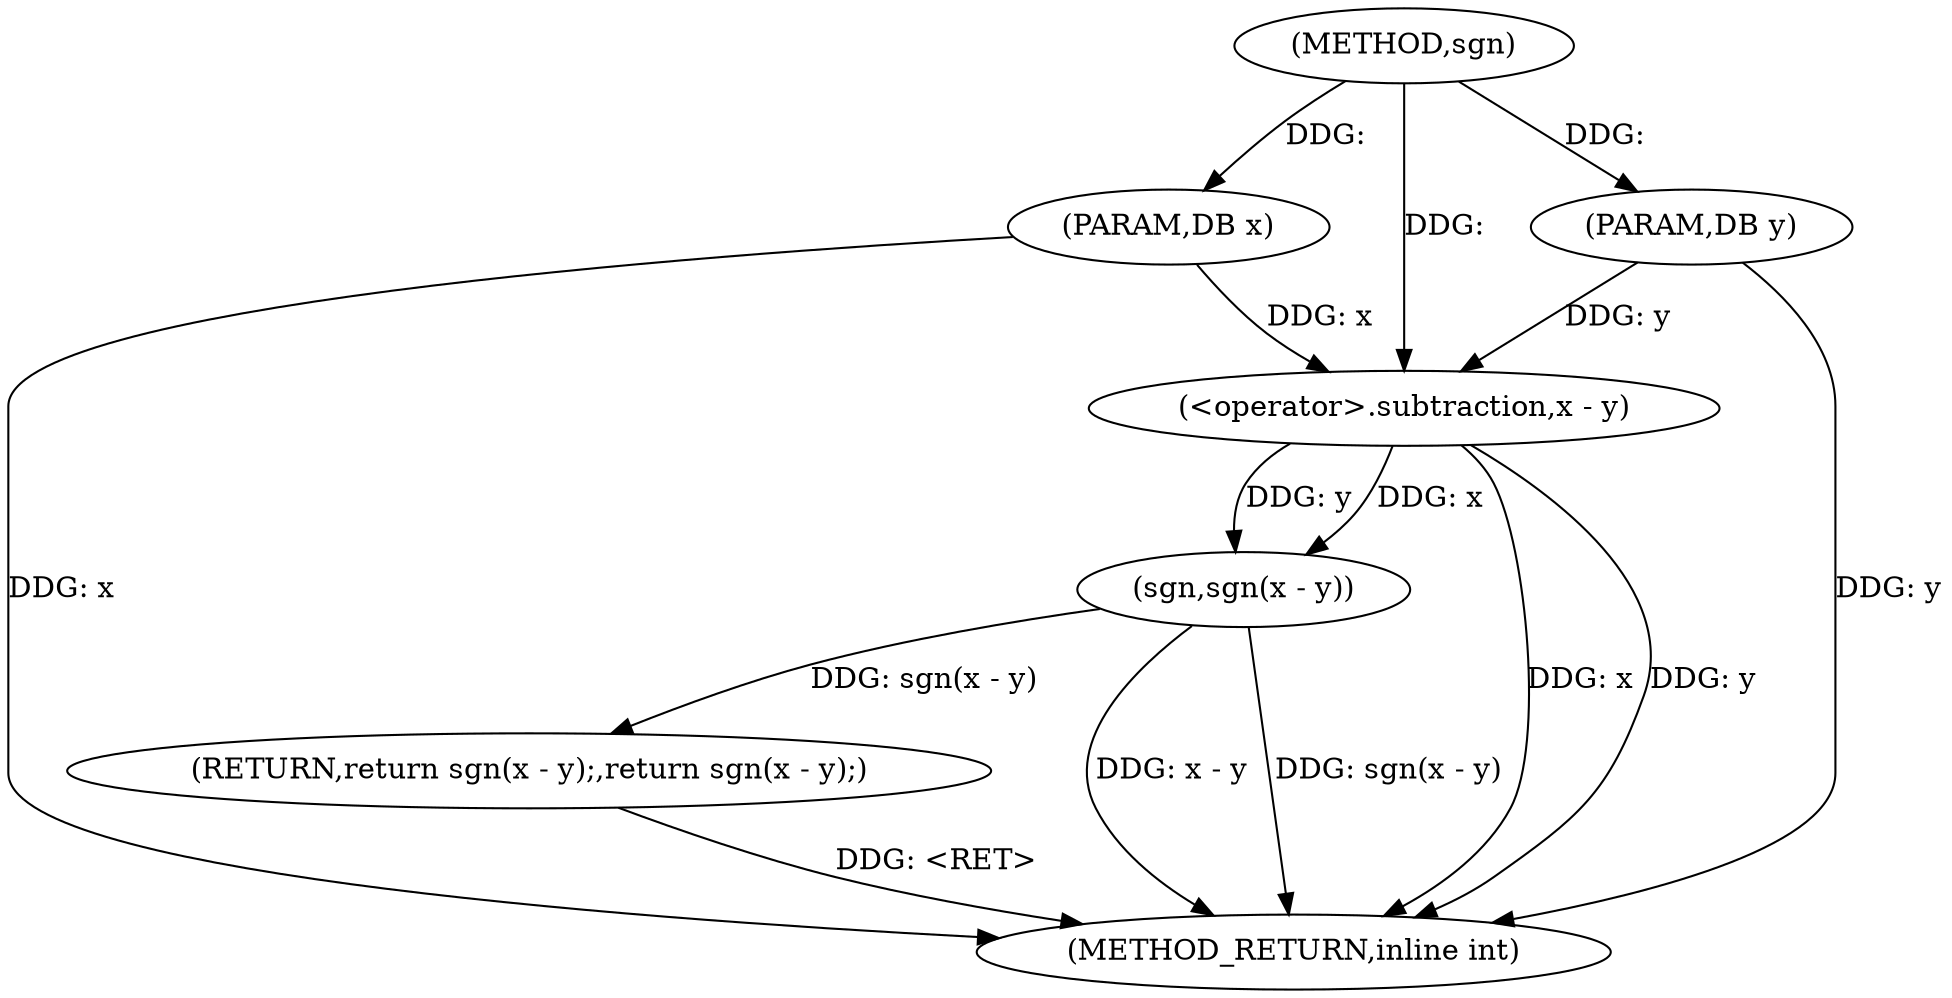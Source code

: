 digraph "sgn" {  
"1001553" [label = "(METHOD,sgn)" ]
"1001562" [label = "(METHOD_RETURN,inline int)" ]
"1001554" [label = "(PARAM,DB x)" ]
"1001555" [label = "(PARAM,DB y)" ]
"1001557" [label = "(RETURN,return sgn(x - y);,return sgn(x - y);)" ]
"1001558" [label = "(sgn,sgn(x - y))" ]
"1001559" [label = "(<operator>.subtraction,x - y)" ]
  "1001557" -> "1001562"  [ label = "DDG: <RET>"] 
  "1001554" -> "1001562"  [ label = "DDG: x"] 
  "1001555" -> "1001562"  [ label = "DDG: y"] 
  "1001559" -> "1001562"  [ label = "DDG: x"] 
  "1001559" -> "1001562"  [ label = "DDG: y"] 
  "1001558" -> "1001562"  [ label = "DDG: x - y"] 
  "1001558" -> "1001562"  [ label = "DDG: sgn(x - y)"] 
  "1001553" -> "1001554"  [ label = "DDG: "] 
  "1001553" -> "1001555"  [ label = "DDG: "] 
  "1001558" -> "1001557"  [ label = "DDG: sgn(x - y)"] 
  "1001559" -> "1001558"  [ label = "DDG: y"] 
  "1001559" -> "1001558"  [ label = "DDG: x"] 
  "1001554" -> "1001559"  [ label = "DDG: x"] 
  "1001553" -> "1001559"  [ label = "DDG: "] 
  "1001555" -> "1001559"  [ label = "DDG: y"] 
}
